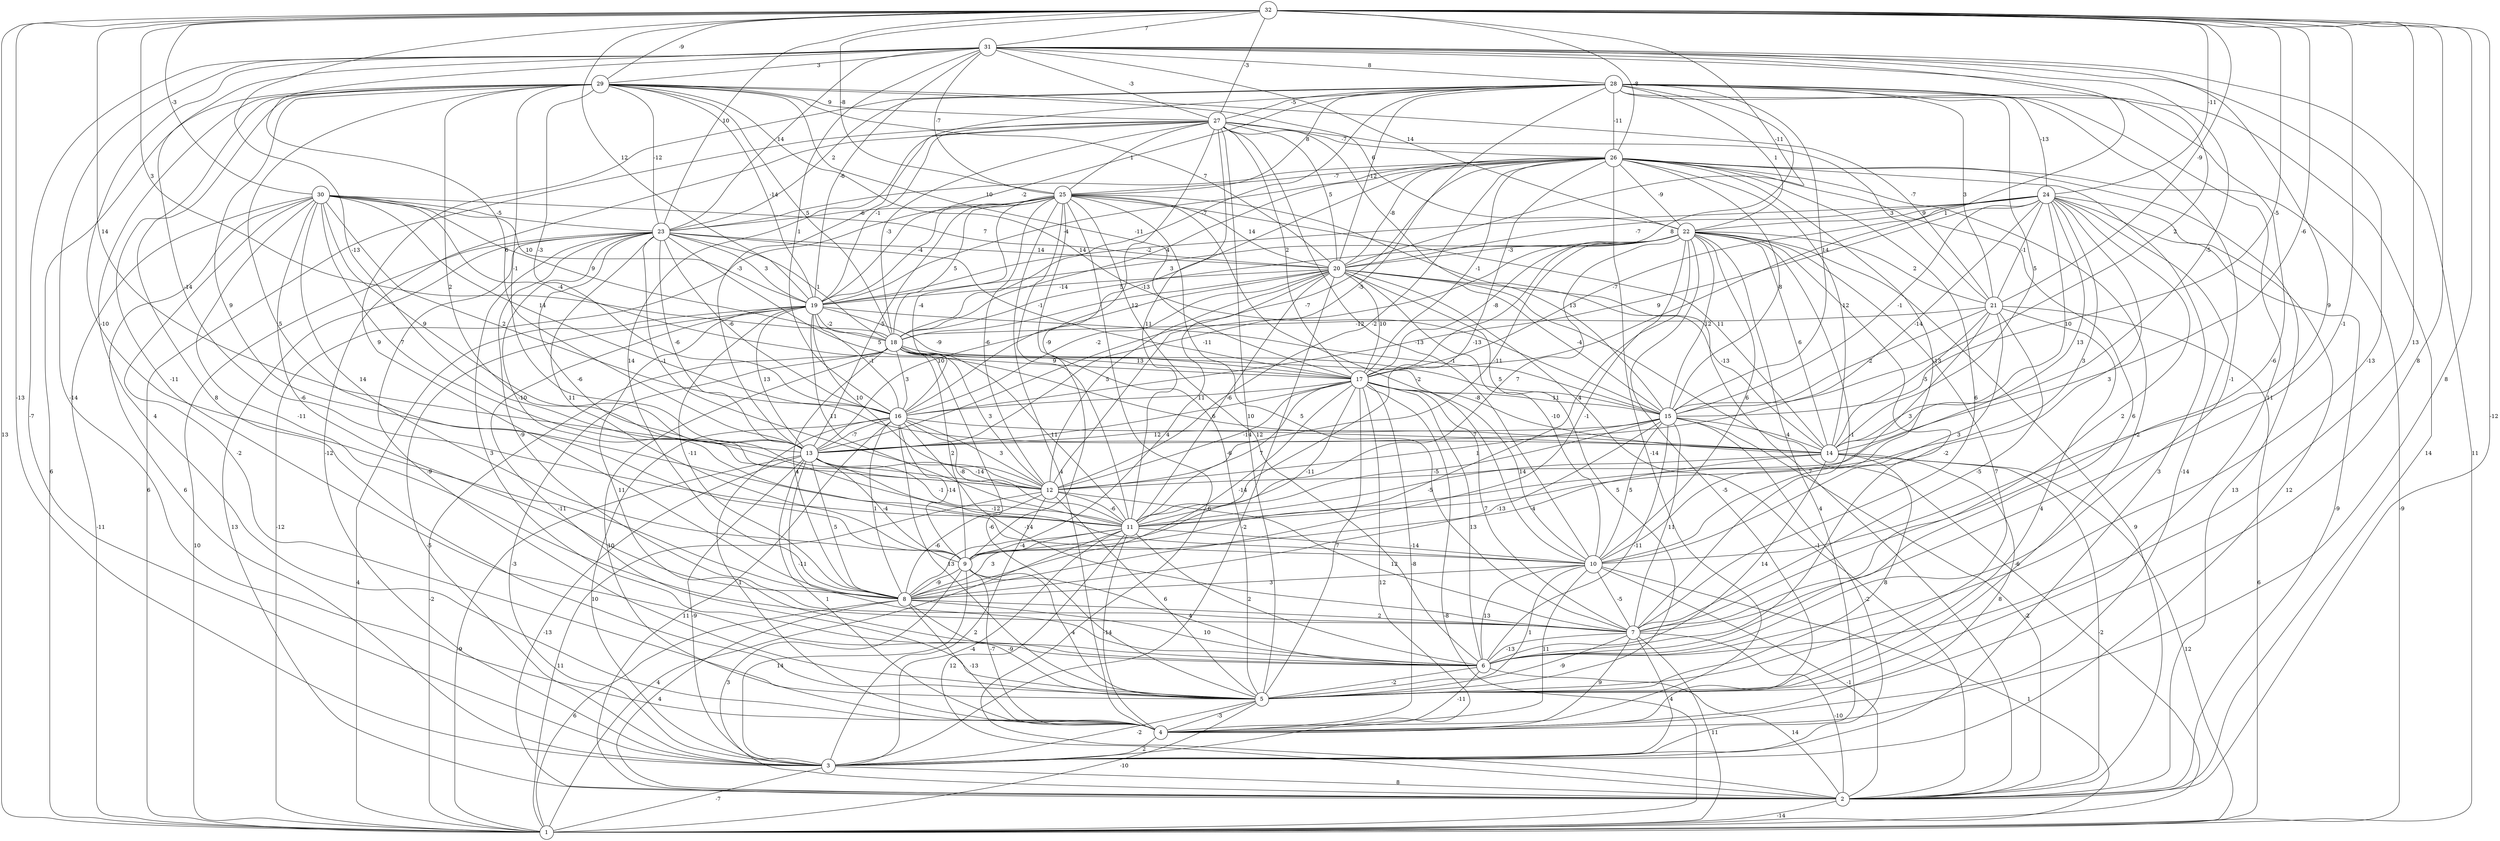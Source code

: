 graph { 
	 fontname="Helvetica,Arial,sans-serif" 
	 node [shape = circle]; 
	 32 -- 1 [label = "13"];
	 32 -- 2 [label = "-12"];
	 32 -- 3 [label = "-13"];
	 32 -- 4 [label = "8"];
	 32 -- 5 [label = "8"];
	 32 -- 6 [label = "13"];
	 32 -- 7 [label = "-1"];
	 32 -- 12 [label = "-13"];
	 32 -- 13 [label = "14"];
	 32 -- 14 [label = "-6"];
	 32 -- 15 [label = "-5"];
	 32 -- 18 [label = "3"];
	 32 -- 19 [label = "12"];
	 32 -- 20 [label = "-11"];
	 32 -- 21 [label = "-9"];
	 32 -- 23 [label = "10"];
	 32 -- 24 [label = "-11"];
	 32 -- 25 [label = "-8"];
	 32 -- 26 [label = "-8"];
	 32 -- 27 [label = "-3"];
	 32 -- 29 [label = "-9"];
	 32 -- 30 [label = "-3"];
	 32 -- 31 [label = "7"];
	 31 -- 1 [label = "11"];
	 31 -- 3 [label = "-7"];
	 31 -- 4 [label = "-14"];
	 31 -- 6 [label = "-13"];
	 31 -- 8 [label = "-10"];
	 31 -- 10 [label = "9"];
	 31 -- 11 [label = "-14"];
	 31 -- 13 [label = "6"];
	 31 -- 14 [label = "-5"];
	 31 -- 15 [label = "2"];
	 31 -- 16 [label = "1"];
	 31 -- 17 [label = "1"];
	 31 -- 19 [label = "-6"];
	 31 -- 22 [label = "14"];
	 31 -- 23 [label = "14"];
	 31 -- 25 [label = "-7"];
	 31 -- 27 [label = "-3"];
	 31 -- 28 [label = "8"];
	 31 -- 29 [label = "3"];
	 30 -- 1 [label = "-11"];
	 30 -- 3 [label = "6"];
	 30 -- 5 [label = "-2"];
	 30 -- 7 [label = "-11"];
	 30 -- 8 [label = "-6"];
	 30 -- 9 [label = "14"];
	 30 -- 12 [label = "7"];
	 30 -- 13 [label = "9"];
	 30 -- 14 [label = "2"];
	 30 -- 16 [label = "14"];
	 30 -- 17 [label = "-4"];
	 30 -- 18 [label = "9"];
	 30 -- 19 [label = "10"];
	 30 -- 20 [label = "7"];
	 30 -- 23 [label = "-5"];
	 29 -- 1 [label = "6"];
	 29 -- 4 [label = "4"];
	 29 -- 5 [label = "8"];
	 29 -- 6 [label = "-11"];
	 29 -- 9 [label = "5"];
	 29 -- 11 [label = "9"];
	 29 -- 12 [label = "2"];
	 29 -- 13 [label = "-1"];
	 29 -- 15 [label = "14"];
	 29 -- 16 [label = "-3"];
	 29 -- 17 [label = "-11"];
	 29 -- 18 [label = "5"];
	 29 -- 19 [label = "-14"];
	 29 -- 20 [label = "7"];
	 29 -- 21 [label = "-7"];
	 29 -- 22 [label = "6"];
	 29 -- 23 [label = "-12"];
	 29 -- 27 [label = "9"];
	 28 -- 2 [label = "14"];
	 28 -- 5 [label = "11"];
	 28 -- 6 [label = "-1"];
	 28 -- 7 [label = "-6"];
	 28 -- 8 [label = "9"];
	 28 -- 12 [label = "-5"];
	 28 -- 13 [label = "-3"];
	 28 -- 14 [label = "5"];
	 28 -- 15 [label = "14"];
	 28 -- 17 [label = "8"];
	 28 -- 18 [label = "-7"];
	 28 -- 19 [label = "-2"];
	 28 -- 20 [label = "-12"];
	 28 -- 21 [label = "3"];
	 28 -- 22 [label = "1"];
	 28 -- 23 [label = "2"];
	 28 -- 24 [label = "-13"];
	 28 -- 25 [label = "8"];
	 28 -- 26 [label = "-11"];
	 28 -- 27 [label = "-5"];
	 27 -- 1 [label = "6"];
	 27 -- 2 [label = "7"];
	 27 -- 3 [label = "-12"];
	 27 -- 5 [label = "10"];
	 27 -- 8 [label = "14"];
	 27 -- 9 [label = "-9"];
	 27 -- 10 [label = "-13"];
	 27 -- 11 [label = "11"];
	 27 -- 17 [label = "2"];
	 27 -- 18 [label = "-3"];
	 27 -- 19 [label = "-1"];
	 27 -- 20 [label = "5"];
	 27 -- 21 [label = "3"];
	 27 -- 25 [label = "1"];
	 27 -- 26 [label = "-7"];
	 26 -- 1 [label = "-9"];
	 26 -- 2 [label = "13"];
	 26 -- 3 [label = "3"];
	 26 -- 4 [label = "-14"];
	 26 -- 5 [label = "-2"];
	 26 -- 6 [label = "6"];
	 26 -- 7 [label = "6"];
	 26 -- 10 [label = "-13"];
	 26 -- 11 [label = "-13"];
	 26 -- 12 [label = "-2"];
	 26 -- 13 [label = "-7"];
	 26 -- 14 [label = "12"];
	 26 -- 15 [label = "8"];
	 26 -- 16 [label = "-13"];
	 26 -- 17 [label = "-1"];
	 26 -- 18 [label = "4"];
	 26 -- 19 [label = "-4"];
	 26 -- 20 [label = "-8"];
	 26 -- 22 [label = "-9"];
	 26 -- 23 [label = "10"];
	 26 -- 25 [label = "-7"];
	 25 -- 1 [label = "-12"];
	 25 -- 2 [label = "-6"];
	 25 -- 4 [label = "4"];
	 25 -- 5 [label = "-6"];
	 25 -- 6 [label = "12"];
	 25 -- 7 [label = "5"];
	 25 -- 10 [label = "-2"];
	 25 -- 11 [label = "9"];
	 25 -- 12 [label = "-6"];
	 25 -- 13 [label = "-5"];
	 25 -- 14 [label = "11"];
	 25 -- 15 [label = "13"];
	 25 -- 16 [label = "-4"];
	 25 -- 18 [label = "5"];
	 25 -- 19 [label = "-4"];
	 25 -- 20 [label = "14"];
	 25 -- 23 [label = "-6"];
	 24 -- 2 [label = "-9"];
	 24 -- 3 [label = "12"];
	 24 -- 4 [label = "-14"];
	 24 -- 7 [label = "2"];
	 24 -- 10 [label = "3"];
	 24 -- 11 [label = "3"];
	 24 -- 12 [label = "13"];
	 24 -- 13 [label = "-14"];
	 24 -- 14 [label = "10"];
	 24 -- 15 [label = "-1"];
	 24 -- 16 [label = "9"];
	 24 -- 17 [label = "-7"];
	 24 -- 19 [label = "-2"];
	 24 -- 20 [label = "-7"];
	 24 -- 21 [label = "-1"];
	 24 -- 22 [label = "9"];
	 23 -- 1 [label = "10"];
	 23 -- 2 [label = "13"];
	 23 -- 5 [label = "-9"];
	 23 -- 6 [label = "3"];
	 23 -- 7 [label = "-9"];
	 23 -- 9 [label = "11"];
	 23 -- 10 [label = "-10"];
	 23 -- 11 [label = "-6"];
	 23 -- 12 [label = "-1"];
	 23 -- 13 [label = "-6"];
	 23 -- 14 [label = "5"];
	 23 -- 16 [label = "-6"];
	 23 -- 17 [label = "-1"];
	 23 -- 18 [label = "1"];
	 23 -- 19 [label = "3"];
	 23 -- 20 [label = "14"];
	 22 -- 2 [label = "9"];
	 22 -- 3 [label = "4"];
	 22 -- 4 [label = "-5"];
	 22 -- 5 [label = "7"];
	 22 -- 6 [label = "-2"];
	 22 -- 7 [label = "-1"];
	 22 -- 8 [label = "-1"];
	 22 -- 9 [label = "4"];
	 22 -- 10 [label = "6"];
	 22 -- 11 [label = "7"];
	 22 -- 12 [label = "-11"];
	 22 -- 13 [label = "-11"];
	 22 -- 14 [label = "6"];
	 22 -- 15 [label = "12"];
	 22 -- 17 [label = "-8"];
	 22 -- 18 [label = "5"];
	 22 -- 19 [label = "3"];
	 22 -- 20 [label = "-3"];
	 22 -- 21 [label = "2"];
	 21 -- 1 [label = "6"];
	 21 -- 5 [label = "4"];
	 21 -- 7 [label = "-5"];
	 21 -- 10 [label = "3"];
	 21 -- 11 [label = "3"];
	 21 -- 14 [label = "-5"];
	 21 -- 15 [label = "-2"];
	 21 -- 18 [label = "-12"];
	 20 -- 1 [label = "-6"];
	 20 -- 2 [label = "-1"];
	 20 -- 3 [label = "-2"];
	 20 -- 5 [label = "5"];
	 20 -- 8 [label = "4"];
	 20 -- 10 [label = "-10"];
	 20 -- 11 [label = "-6"];
	 20 -- 12 [label = "5"];
	 20 -- 13 [label = "10"];
	 20 -- 14 [label = "-13"];
	 20 -- 15 [label = "-4"];
	 20 -- 16 [label = "-2"];
	 20 -- 17 [label = "10"];
	 20 -- 18 [label = "12"];
	 20 -- 19 [label = "-14"];
	 19 -- 1 [label = "4"];
	 19 -- 3 [label = "-5"];
	 19 -- 5 [label = "-11"];
	 19 -- 6 [label = "11"];
	 19 -- 8 [label = "-11"];
	 19 -- 11 [label = "11"];
	 19 -- 12 [label = "10"];
	 19 -- 13 [label = "13"];
	 19 -- 15 [label = "-1"];
	 19 -- 16 [label = "-1"];
	 19 -- 17 [label = "-9"];
	 19 -- 18 [label = "-2"];
	 18 -- 1 [label = "-2"];
	 18 -- 3 [label = "-3"];
	 18 -- 4 [label = "10"];
	 18 -- 5 [label = "-6"];
	 18 -- 8 [label = "4"];
	 18 -- 9 [label = "2"];
	 18 -- 11 [label = "11"];
	 18 -- 12 [label = "3"];
	 18 -- 14 [label = "-8"];
	 18 -- 15 [label = "5"];
	 18 -- 16 [label = "3"];
	 18 -- 17 [label = "13"];
	 17 -- 1 [label = "-8"];
	 17 -- 3 [label = "12"];
	 17 -- 4 [label = "-8"];
	 17 -- 5 [label = "7"];
	 17 -- 6 [label = "13"];
	 17 -- 7 [label = "7"];
	 17 -- 8 [label = "-14"];
	 17 -- 9 [label = "-11"];
	 17 -- 10 [label = "14"];
	 17 -- 11 [label = "7"];
	 17 -- 12 [label = "-14"];
	 17 -- 13 [label = "6"];
	 17 -- 15 [label = "11"];
	 17 -- 16 [label = "11"];
	 16 -- 2 [label = "11"];
	 16 -- 3 [label = "10"];
	 16 -- 4 [label = "1"];
	 16 -- 5 [label = "13"];
	 16 -- 7 [label = "-14"];
	 16 -- 8 [label = "1"];
	 16 -- 9 [label = "-14"];
	 16 -- 11 [label = "-8"];
	 16 -- 12 [label = "3"];
	 16 -- 13 [label = "-7"];
	 16 -- 14 [label = "7"];
	 15 -- 2 [label = "-2"];
	 15 -- 3 [label = "-2"];
	 15 -- 6 [label = "-11"];
	 15 -- 7 [label = "11"];
	 15 -- 8 [label = "-13"];
	 15 -- 10 [label = "5"];
	 15 -- 11 [label = "-5"];
	 15 -- 12 [label = "1"];
	 15 -- 13 [label = "12"];
	 15 -- 14 [label = "4"];
	 14 -- 1 [label = "12"];
	 14 -- 2 [label = "-2"];
	 14 -- 4 [label = "8"];
	 14 -- 5 [label = "8"];
	 14 -- 6 [label = "14"];
	 14 -- 9 [label = "-4"];
	 14 -- 11 [label = "-5"];
	 13 -- 1 [label = "-9"];
	 13 -- 2 [label = "-13"];
	 13 -- 3 [label = "-9"];
	 13 -- 4 [label = "1"];
	 13 -- 6 [label = "-11"];
	 13 -- 8 [label = "5"];
	 13 -- 9 [label = "-4"];
	 13 -- 10 [label = "-12"];
	 13 -- 11 [label = "-1"];
	 13 -- 12 [label = "-14"];
	 12 -- 1 [label = "11"];
	 12 -- 3 [label = "2"];
	 12 -- 5 [label = "6"];
	 12 -- 7 [label = "12"];
	 12 -- 8 [label = "-6"];
	 12 -- 11 [label = "-6"];
	 11 -- 1 [label = "4"];
	 11 -- 2 [label = "12"];
	 11 -- 3 [label = "-4"];
	 11 -- 4 [label = "-14"];
	 11 -- 6 [label = "2"];
	 11 -- 8 [label = "3"];
	 11 -- 9 [label = "-4"];
	 11 -- 10 [label = "-14"];
	 10 -- 1 [label = "1"];
	 10 -- 2 [label = "-1"];
	 10 -- 4 [label = "11"];
	 10 -- 5 [label = "1"];
	 10 -- 6 [label = "13"];
	 10 -- 7 [label = "-5"];
	 10 -- 8 [label = "3"];
	 9 -- 2 [label = "3"];
	 9 -- 3 [label = "14"];
	 9 -- 4 [label = "-7"];
	 9 -- 5 [label = "4"];
	 9 -- 6 [label = "4"];
	 9 -- 8 [label = "-9"];
	 8 -- 1 [label = "6"];
	 8 -- 2 [label = "4"];
	 8 -- 4 [label = "-13"];
	 8 -- 5 [label = "-9"];
	 8 -- 6 [label = "10"];
	 8 -- 7 [label = "2"];
	 7 -- 1 [label = "11"];
	 7 -- 2 [label = "-10"];
	 7 -- 3 [label = "4"];
	 7 -- 4 [label = "9"];
	 7 -- 5 [label = "-9"];
	 7 -- 6 [label = "-13"];
	 6 -- 2 [label = "14"];
	 6 -- 4 [label = "-11"];
	 6 -- 5 [label = "-2"];
	 5 -- 1 [label = "-10"];
	 5 -- 3 [label = "-2"];
	 5 -- 4 [label = "-3"];
	 4 -- 3 [label = "2"];
	 3 -- 1 [label = "-7"];
	 3 -- 2 [label = "8"];
	 2 -- 1 [label = "-14"];
	 1;
	 2;
	 3;
	 4;
	 5;
	 6;
	 7;
	 8;
	 9;
	 10;
	 11;
	 12;
	 13;
	 14;
	 15;
	 16;
	 17;
	 18;
	 19;
	 20;
	 21;
	 22;
	 23;
	 24;
	 25;
	 26;
	 27;
	 28;
	 29;
	 30;
	 31;
	 32;
}
